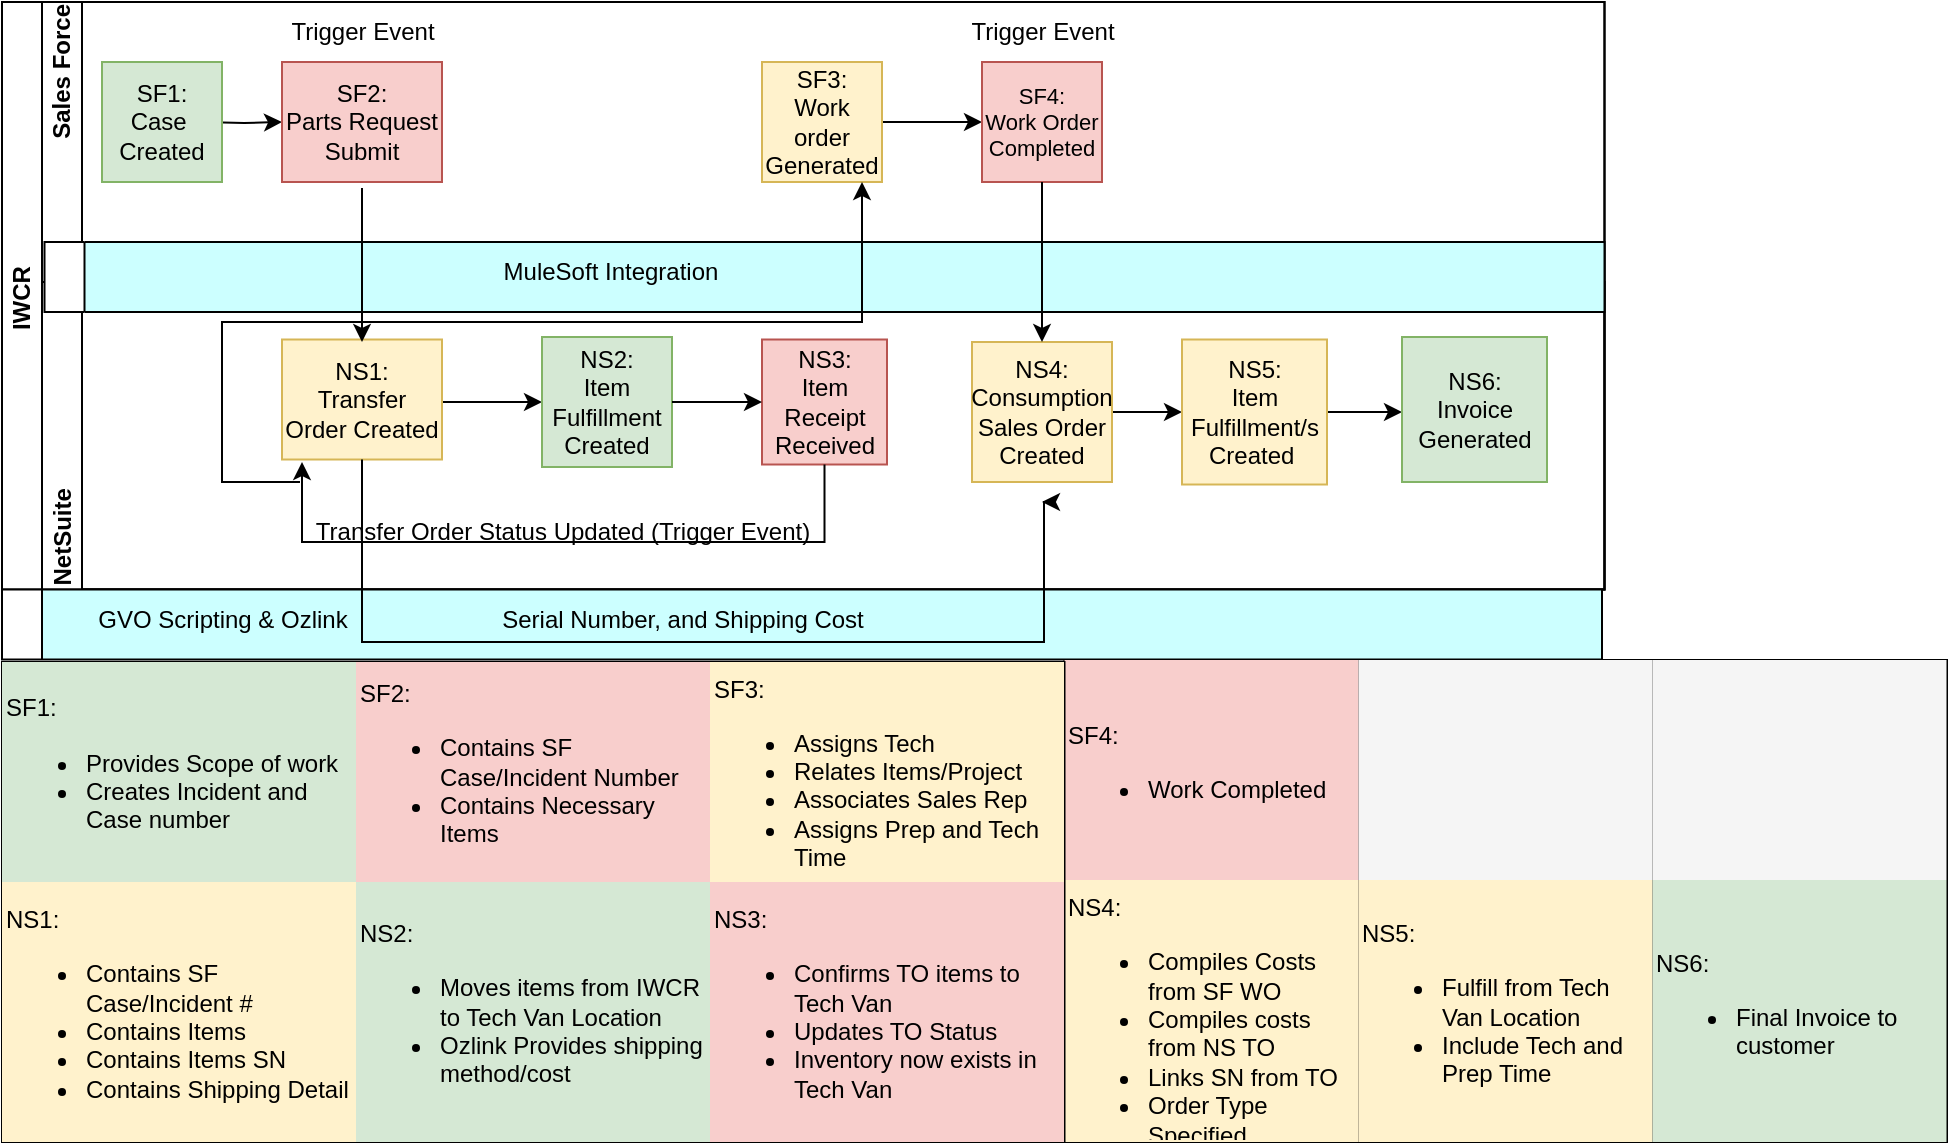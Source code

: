 <mxfile version="24.7.17">
  <diagram id="prtHgNgQTEPvFCAcTncT" name="Page-1">
    <mxGraphModel dx="1434" dy="738" grid="1" gridSize="10" guides="1" tooltips="1" connect="1" arrows="1" fold="1" page="1" pageScale="1" pageWidth="827" pageHeight="1169" math="0" shadow="0">
      <root>
        <mxCell id="0" />
        <mxCell id="1" parent="0" />
        <mxCell id="dNxyNK7c78bLwvsdeMH5-19" value="IWCR&amp;nbsp;" style="swimlane;html=1;childLayout=stackLayout;resizeParent=1;resizeParentMax=0;horizontal=0;startSize=20;horizontalStack=0;" parent="1" vertex="1">
          <mxGeometry x="120" y="110" width="801.25" height="293.75" as="geometry">
            <mxRectangle x="120" y="110" width="40" height="50" as="alternateBounds" />
          </mxGeometry>
        </mxCell>
        <mxCell id="dNxyNK7c78bLwvsdeMH5-20" value="Sales Force" style="swimlane;html=1;startSize=20;horizontal=0;align=right;" parent="dNxyNK7c78bLwvsdeMH5-19" vertex="1">
          <mxGeometry x="20" width="781.25" height="293.75" as="geometry">
            <mxRectangle x="20" width="430" height="30" as="alternateBounds" />
          </mxGeometry>
        </mxCell>
        <mxCell id="dNxyNK7c78bLwvsdeMH5-25" value="" style="edgeStyle=orthogonalEdgeStyle;rounded=0;orthogonalLoop=1;jettySize=auto;html=1;" parent="dNxyNK7c78bLwvsdeMH5-20" target="dNxyNK7c78bLwvsdeMH5-24" edge="1">
          <mxGeometry relative="1" as="geometry">
            <mxPoint x="80" y="60" as="sourcePoint" />
          </mxGeometry>
        </mxCell>
        <mxCell id="dNxyNK7c78bLwvsdeMH5-24" value="SF2:&lt;div&gt;Parts Request Submit&lt;/div&gt;" style="rounded=0;whiteSpace=wrap;html=1;fontFamily=Helvetica;fontSize=12;align=center;fillColor=#f8cecc;strokeColor=#b85450;" parent="dNxyNK7c78bLwvsdeMH5-20" vertex="1">
          <mxGeometry x="120" y="30" width="80" height="60" as="geometry" />
        </mxCell>
        <mxCell id="dNxyNK7c78bLwvsdeMH5-33" value="" style="edgeStyle=orthogonalEdgeStyle;rounded=0;orthogonalLoop=1;jettySize=auto;html=1;endArrow=classic;endFill=1;entryX=0;entryY=0.5;entryDx=0;entryDy=0;" parent="dNxyNK7c78bLwvsdeMH5-20" source="dNxyNK7c78bLwvsdeMH5-30" target="SnKN6ZXEYIArN2goFrfV-7" edge="1">
          <mxGeometry relative="1" as="geometry">
            <mxPoint x="360" y="60" as="targetPoint" />
          </mxGeometry>
        </mxCell>
        <mxCell id="SnKN6ZXEYIArN2goFrfV-10" style="edgeStyle=orthogonalEdgeStyle;rounded=0;orthogonalLoop=1;jettySize=auto;html=1;exitX=1;exitY=1;exitDx=0;exitDy=0;" parent="dNxyNK7c78bLwvsdeMH5-20" source="dNxyNK7c78bLwvsdeMH5-30" edge="1">
          <mxGeometry relative="1" as="geometry">
            <mxPoint x="420.138" y="90" as="targetPoint" />
          </mxGeometry>
        </mxCell>
        <mxCell id="dNxyNK7c78bLwvsdeMH5-30" value="SF3:&lt;div&gt;Work order Generated&lt;/div&gt;" style="rounded=0;whiteSpace=wrap;html=1;fontFamily=Helvetica;fontSize=12;align=center;fillColor=#fff2cc;strokeColor=#d6b656;" parent="dNxyNK7c78bLwvsdeMH5-20" vertex="1">
          <mxGeometry x="360" y="30" width="60" height="60" as="geometry" />
        </mxCell>
        <mxCell id="SnKN6ZXEYIArN2goFrfV-2" value="SF1:&lt;div&gt;Case&amp;nbsp;&lt;div&gt;Created&lt;/div&gt;&lt;/div&gt;" style="whiteSpace=wrap;html=1;aspect=fixed;fillColor=#d5e8d4;strokeColor=#82b366;" parent="dNxyNK7c78bLwvsdeMH5-20" vertex="1">
          <mxGeometry x="30" y="30" width="60" height="60" as="geometry" />
        </mxCell>
        <mxCell id="SnKN6ZXEYIArN2goFrfV-7" value="&lt;div style=&quot;font-size: 11px;&quot;&gt;SF4:&lt;/div&gt;&lt;div style=&quot;font-size: 11px;&quot;&gt;Work Order Completed&lt;/div&gt;" style="whiteSpace=wrap;html=1;aspect=fixed;fillColor=#f8cecc;strokeColor=#b85450;" parent="dNxyNK7c78bLwvsdeMH5-20" vertex="1">
          <mxGeometry x="470" y="30" width="60" height="60" as="geometry" />
        </mxCell>
        <mxCell id="SnKN6ZXEYIArN2goFrfV-14" value="Trigger Event" style="text;html=1;align=center;verticalAlign=middle;resizable=0;points=[];autosize=1;strokeColor=none;fillColor=none;" parent="dNxyNK7c78bLwvsdeMH5-20" vertex="1">
          <mxGeometry x="110" width="100" height="30" as="geometry" />
        </mxCell>
        <mxCell id="SnKN6ZXEYIArN2goFrfV-15" value="Trigger Event" style="text;html=1;align=center;verticalAlign=middle;resizable=0;points=[];autosize=1;strokeColor=none;fillColor=none;" parent="dNxyNK7c78bLwvsdeMH5-20" vertex="1">
          <mxGeometry x="450" width="100" height="30" as="geometry" />
        </mxCell>
        <mxCell id="dNxyNK7c78bLwvsdeMH5-21" value="NetSuite" style="swimlane;html=1;startSize=20;horizontal=0;align=left;" parent="dNxyNK7c78bLwvsdeMH5-20" vertex="1">
          <mxGeometry y="140" width="781.25" height="153.75" as="geometry">
            <mxRectangle x="20" y="30" width="430" height="30" as="alternateBounds" />
          </mxGeometry>
        </mxCell>
        <mxCell id="SnKN6ZXEYIArN2goFrfV-42" value="" style="edgeStyle=orthogonalEdgeStyle;rounded=0;orthogonalLoop=1;jettySize=auto;html=1;" parent="dNxyNK7c78bLwvsdeMH5-21" source="dNxyNK7c78bLwvsdeMH5-26" target="SnKN6ZXEYIArN2goFrfV-3" edge="1">
          <mxGeometry relative="1" as="geometry">
            <Array as="points">
              <mxPoint x="210" y="60" />
              <mxPoint x="210" y="60" />
            </Array>
          </mxGeometry>
        </mxCell>
        <mxCell id="dNxyNK7c78bLwvsdeMH5-26" value="NS1:&lt;div&gt;Transfer Order Created&lt;/div&gt;" style="rounded=0;whiteSpace=wrap;html=1;fontFamily=Helvetica;fontSize=12;align=center;fillColor=#fff2cc;strokeColor=#d6b656;" parent="dNxyNK7c78bLwvsdeMH5-21" vertex="1">
          <mxGeometry x="120" y="28.75" width="80" height="60" as="geometry" />
        </mxCell>
        <mxCell id="SnKN6ZXEYIArN2goFrfV-3" value="NS2:&lt;div&gt;Item Fulfillment Created&lt;/div&gt;" style="whiteSpace=wrap;html=1;aspect=fixed;fillColor=#d5e8d4;strokeColor=#82b366;" parent="dNxyNK7c78bLwvsdeMH5-21" vertex="1">
          <mxGeometry x="250" y="27.5" width="65" height="65" as="geometry" />
        </mxCell>
        <mxCell id="SnKN6ZXEYIArN2goFrfV-8" value="NS3:&lt;div&gt;Item Receipt Received&lt;/div&gt;" style="whiteSpace=wrap;html=1;aspect=fixed;fillColor=#f8cecc;strokeColor=#b85450;" parent="dNxyNK7c78bLwvsdeMH5-21" vertex="1">
          <mxGeometry x="360" y="28.75" width="62.5" height="62.5" as="geometry" />
        </mxCell>
        <mxCell id="SnKN6ZXEYIArN2goFrfV-19" value="" style="edgeStyle=orthogonalEdgeStyle;rounded=0;orthogonalLoop=1;jettySize=auto;html=1;entryX=0;entryY=0.5;entryDx=0;entryDy=0;" parent="dNxyNK7c78bLwvsdeMH5-21" target="SnKN6ZXEYIArN2goFrfV-17" edge="1">
          <mxGeometry relative="1" as="geometry">
            <mxPoint x="535" y="64.95" as="sourcePoint" />
            <mxPoint x="565" y="64.948" as="targetPoint" />
            <Array as="points" />
          </mxGeometry>
        </mxCell>
        <mxCell id="SnKN6ZXEYIArN2goFrfV-11" value="NS4:&lt;div&gt;Consumption Sales Order&lt;div&gt;Created&lt;/div&gt;&lt;/div&gt;" style="whiteSpace=wrap;html=1;aspect=fixed;fillColor=#fff2cc;strokeColor=#d6b656;dropTarget=0;" parent="dNxyNK7c78bLwvsdeMH5-21" vertex="1">
          <mxGeometry x="465" y="30" width="70" height="70" as="geometry" />
        </mxCell>
        <mxCell id="SnKN6ZXEYIArN2goFrfV-20" value="" style="edgeStyle=orthogonalEdgeStyle;rounded=0;orthogonalLoop=1;jettySize=auto;html=1;exitX=1;exitY=0.5;exitDx=0;exitDy=0;" parent="dNxyNK7c78bLwvsdeMH5-21" source="SnKN6ZXEYIArN2goFrfV-17" target="SnKN6ZXEYIArN2goFrfV-18" edge="1">
          <mxGeometry relative="1" as="geometry">
            <Array as="points">
              <mxPoint x="670" y="65" />
              <mxPoint x="670" y="65" />
            </Array>
          </mxGeometry>
        </mxCell>
        <mxCell id="SnKN6ZXEYIArN2goFrfV-17" value="NS5:&lt;div&gt;Item Fulfillment/s Created&amp;nbsp;&lt;/div&gt;" style="whiteSpace=wrap;html=1;aspect=fixed;fillColor=#fff2cc;strokeColor=#d6b656;" parent="dNxyNK7c78bLwvsdeMH5-21" vertex="1">
          <mxGeometry x="570" y="28.75" width="72.5" height="72.5" as="geometry" />
        </mxCell>
        <mxCell id="SnKN6ZXEYIArN2goFrfV-18" value="NS6:&lt;div&gt;Invoice&lt;div&gt;Generated&lt;/div&gt;&lt;/div&gt;" style="whiteSpace=wrap;html=1;aspect=fixed;fillColor=#d5e8d4;strokeColor=#82b366;" parent="dNxyNK7c78bLwvsdeMH5-21" vertex="1">
          <mxGeometry x="680" y="27.5" width="72.5" height="72.5" as="geometry" />
        </mxCell>
        <mxCell id="dNxyNK7c78bLwvsdeMH5-31" style="edgeStyle=orthogonalEdgeStyle;rounded=0;orthogonalLoop=1;jettySize=auto;html=1;endArrow=classic;endFill=1;entryX=0;entryY=0.5;entryDx=0;entryDy=0;exitX=1;exitY=0.5;exitDx=0;exitDy=0;" parent="dNxyNK7c78bLwvsdeMH5-21" source="SnKN6ZXEYIArN2goFrfV-3" target="SnKN6ZXEYIArN2goFrfV-8" edge="1">
          <mxGeometry relative="1" as="geometry">
            <mxPoint x="320" y="60" as="sourcePoint" />
            <Array as="points" />
          </mxGeometry>
        </mxCell>
        <mxCell id="SnKN6ZXEYIArN2goFrfV-13" value="Transfer Order Status Updated (Trigger Event)" style="text;html=1;align=center;verticalAlign=middle;resizable=0;points=[];autosize=1;strokeColor=none;fillColor=none;" parent="dNxyNK7c78bLwvsdeMH5-21" vertex="1">
          <mxGeometry x="125" y="110" width="270" height="30" as="geometry" />
        </mxCell>
        <mxCell id="SnKN6ZXEYIArN2goFrfV-22" value="" style="swimlane;html=1;startSize=20;horizontal=0;gradientColor=none;swimlaneFillColor=#CCFFFF;" parent="dNxyNK7c78bLwvsdeMH5-20" vertex="1">
          <mxGeometry x="1.25" y="120" width="780" height="35" as="geometry">
            <mxRectangle x="210" y="555" width="430" height="30" as="alternateBounds" />
          </mxGeometry>
        </mxCell>
        <mxCell id="SnKN6ZXEYIArN2goFrfV-21" value="MuleSoft Integration" style="text;html=1;align=center;verticalAlign=middle;resizable=0;points=[];autosize=1;strokeColor=none;fillColor=none;" parent="SnKN6ZXEYIArN2goFrfV-22" vertex="1">
          <mxGeometry x="217.5" width="130" height="30" as="geometry" />
        </mxCell>
        <mxCell id="SnKN6ZXEYIArN2goFrfV-12" value="" style="edgeStyle=orthogonalEdgeStyle;rounded=0;orthogonalLoop=1;jettySize=auto;html=1;" parent="dNxyNK7c78bLwvsdeMH5-20" source="SnKN6ZXEYIArN2goFrfV-7" target="SnKN6ZXEYIArN2goFrfV-11" edge="1">
          <mxGeometry relative="1" as="geometry" />
        </mxCell>
        <mxCell id="SnKN6ZXEYIArN2goFrfV-9" value="" style="edgeStyle=orthogonalEdgeStyle;rounded=0;orthogonalLoop=1;jettySize=auto;html=1;" parent="dNxyNK7c78bLwvsdeMH5-20" target="dNxyNK7c78bLwvsdeMH5-30" edge="1">
          <mxGeometry relative="1" as="geometry">
            <Array as="points">
              <mxPoint x="129" y="240" />
              <mxPoint x="90" y="240" />
              <mxPoint x="90" y="160" />
              <mxPoint x="410" y="160" />
            </Array>
            <mxPoint x="129" y="240" as="sourcePoint" />
          </mxGeometry>
        </mxCell>
        <mxCell id="SnKN6ZXEYIArN2goFrfV-4" style="edgeStyle=orthogonalEdgeStyle;rounded=0;orthogonalLoop=1;jettySize=auto;html=1;endArrow=classic;endFill=1;" parent="dNxyNK7c78bLwvsdeMH5-19" edge="1">
          <mxGeometry relative="1" as="geometry">
            <mxPoint x="180" y="93" as="sourcePoint" />
            <mxPoint x="180" y="170" as="targetPoint" />
            <Array as="points">
              <mxPoint x="180" y="147" />
            </Array>
          </mxGeometry>
        </mxCell>
        <mxCell id="SnKN6ZXEYIArN2goFrfV-34" value="" style="swimlane;html=1;startSize=20;horizontal=0;gradientColor=none;swimlaneFillColor=#CCFFFF;" parent="1" vertex="1">
          <mxGeometry x="120" y="403.75" width="800" height="35" as="geometry">
            <mxRectangle x="210" y="555" width="430" height="30" as="alternateBounds" />
          </mxGeometry>
        </mxCell>
        <mxCell id="SnKN6ZXEYIArN2goFrfV-35" value="GVO Scripting &amp;amp; Ozlink" style="text;html=1;align=center;verticalAlign=middle;resizable=0;points=[];autosize=1;strokeColor=none;fillColor=none;" parent="SnKN6ZXEYIArN2goFrfV-34" vertex="1">
          <mxGeometry x="35" width="150" height="30" as="geometry" />
        </mxCell>
        <mxCell id="SnKN6ZXEYIArN2goFrfV-38" value="Serial Number, and Shipping Cost" style="text;html=1;align=center;verticalAlign=middle;resizable=0;points=[];autosize=1;strokeColor=none;fillColor=none;" parent="SnKN6ZXEYIArN2goFrfV-34" vertex="1">
          <mxGeometry x="240" width="200" height="30" as="geometry" />
        </mxCell>
        <mxCell id="SnKN6ZXEYIArN2goFrfV-82" value="" style="shape=table;startSize=0;container=1;collapsible=0;childLayout=tableLayout;fontSize=16;points=[[0,0,0,0,0],[0,0.25,0,0,0],[0,0.5,0,0,0],[0,0.75,0,0,0],[0,1,0,0,0],[0.25,0,0,0,0],[0.25,1,0,0,0],[0.5,0,0,0,0],[0.5,1,0,0,0],[0.75,0,0,0,0],[0.75,1,0,0,0],[1,0,0,0,0],[1,0.25,0,0,0],[1,0.5,0,0,0],[1,0.75,0,0,0],[1,1,0,0,0]];" parent="1" vertex="1">
          <mxGeometry x="651.25" y="439" width="441.25" height="241" as="geometry" />
        </mxCell>
        <mxCell id="SnKN6ZXEYIArN2goFrfV-83" value="" style="shape=tableRow;horizontal=0;startSize=0;swimlaneHead=0;swimlaneBody=0;strokeColor=inherit;top=0;left=0;bottom=0;right=0;collapsible=0;dropTarget=0;fillColor=none;points=[[0,0.5],[1,0.5]];portConstraint=eastwest;fontSize=16;" parent="SnKN6ZXEYIArN2goFrfV-82" vertex="1">
          <mxGeometry width="441.25" height="110" as="geometry" />
        </mxCell>
        <mxCell id="SnKN6ZXEYIArN2goFrfV-84" value="&lt;font style=&quot;font-size: 12px;&quot;&gt;SF4:&lt;/font&gt;&lt;div style=&quot;font-size: 12px;&quot;&gt;&lt;ul&gt;&lt;li&gt;&lt;font style=&quot;font-size: 12px;&quot;&gt;Work Completed&lt;/font&gt;&lt;/li&gt;&lt;/ul&gt;&lt;/div&gt;" style="shape=partialRectangle;html=1;whiteSpace=wrap;connectable=0;strokeColor=#b85450;overflow=hidden;fillColor=#f8cecc;top=0;left=0;bottom=0;right=0;pointerEvents=1;fontSize=16;align=left;" parent="SnKN6ZXEYIArN2goFrfV-83" vertex="1">
          <mxGeometry width="147" height="110" as="geometry">
            <mxRectangle width="147" height="110" as="alternateBounds" />
          </mxGeometry>
        </mxCell>
        <mxCell id="SnKN6ZXEYIArN2goFrfV-85" value="" style="shape=partialRectangle;html=1;whiteSpace=wrap;connectable=0;overflow=hidden;fillColor=#f5f5f5;top=0;left=0;bottom=0;right=0;pointerEvents=1;fontSize=16;fontColor=#333333;strokeColor=#666666;" parent="SnKN6ZXEYIArN2goFrfV-83" vertex="1">
          <mxGeometry x="147" width="147" height="110" as="geometry">
            <mxRectangle width="147" height="110" as="alternateBounds" />
          </mxGeometry>
        </mxCell>
        <mxCell id="SnKN6ZXEYIArN2goFrfV-86" value="" style="shape=partialRectangle;html=1;whiteSpace=wrap;connectable=0;strokeColor=#666666;overflow=hidden;fillColor=#f5f5f5;top=0;left=0;bottom=0;right=0;pointerEvents=1;fontSize=16;fontColor=#333333;" parent="SnKN6ZXEYIArN2goFrfV-83" vertex="1">
          <mxGeometry x="294" width="147" height="110" as="geometry">
            <mxRectangle width="147" height="110" as="alternateBounds" />
          </mxGeometry>
        </mxCell>
        <mxCell id="SnKN6ZXEYIArN2goFrfV-87" value="" style="shape=tableRow;horizontal=0;startSize=0;swimlaneHead=0;swimlaneBody=0;strokeColor=inherit;top=0;left=0;bottom=0;right=0;collapsible=0;dropTarget=0;fillColor=none;points=[[0,0.5],[1,0.5]];portConstraint=eastwest;fontSize=16;" parent="SnKN6ZXEYIArN2goFrfV-82" vertex="1">
          <mxGeometry y="110" width="441.25" height="131" as="geometry" />
        </mxCell>
        <mxCell id="SnKN6ZXEYIArN2goFrfV-88" value="&lt;font style=&quot;font-size: 12px;&quot;&gt;NS4:&lt;/font&gt;&lt;div style=&quot;font-size: 12px;&quot;&gt;&lt;ul&gt;&lt;li&gt;Compiles Costs from SF WO&lt;/li&gt;&lt;li&gt;Compiles costs from NS TO&lt;/li&gt;&lt;li&gt;Links SN from TO&lt;/li&gt;&lt;li&gt;Order Type Specified&lt;/li&gt;&lt;/ul&gt;&lt;/div&gt;" style="shape=partialRectangle;html=1;whiteSpace=wrap;connectable=0;strokeColor=#d6b656;overflow=hidden;fillColor=#fff2cc;top=0;left=0;bottom=0;right=0;pointerEvents=1;fontSize=16;align=left;" parent="SnKN6ZXEYIArN2goFrfV-87" vertex="1">
          <mxGeometry width="147" height="131" as="geometry">
            <mxRectangle width="147" height="131" as="alternateBounds" />
          </mxGeometry>
        </mxCell>
        <mxCell id="SnKN6ZXEYIArN2goFrfV-89" value="&lt;font style=&quot;font-size: 12px;&quot;&gt;NS5:&lt;/font&gt;&lt;div style=&quot;font-size: 12px;&quot;&gt;&lt;ul&gt;&lt;li&gt;&lt;font style=&quot;font-size: 12px;&quot;&gt;Fulfill from Tech Van Location&lt;/font&gt;&lt;/li&gt;&lt;li&gt;&lt;font style=&quot;font-size: 12px;&quot;&gt;Include Tech and Prep Time&lt;/font&gt;&lt;/li&gt;&lt;/ul&gt;&lt;/div&gt;" style="shape=partialRectangle;html=1;whiteSpace=wrap;connectable=0;strokeColor=#d6b656;overflow=hidden;fillColor=#fff2cc;top=0;left=0;bottom=0;right=0;pointerEvents=1;fontSize=16;align=left;" parent="SnKN6ZXEYIArN2goFrfV-87" vertex="1">
          <mxGeometry x="147" width="147" height="131" as="geometry">
            <mxRectangle width="147" height="131" as="alternateBounds" />
          </mxGeometry>
        </mxCell>
        <mxCell id="SnKN6ZXEYIArN2goFrfV-90" value="&lt;font style=&quot;font-size: 12px;&quot;&gt;NS6:&lt;/font&gt;&lt;div style=&quot;font-size: 12px;&quot;&gt;&lt;ul&gt;&lt;li&gt;&lt;font style=&quot;font-size: 12px;&quot;&gt;Final Invoice to customer&lt;/font&gt;&lt;/li&gt;&lt;/ul&gt;&lt;/div&gt;" style="shape=partialRectangle;html=1;whiteSpace=wrap;connectable=0;strokeColor=#82b366;overflow=hidden;fillColor=#d5e8d4;top=0;left=0;bottom=0;right=0;pointerEvents=1;fontSize=16;align=left;" parent="SnKN6ZXEYIArN2goFrfV-87" vertex="1">
          <mxGeometry x="294" width="147" height="131" as="geometry">
            <mxRectangle width="147" height="131" as="alternateBounds" />
          </mxGeometry>
        </mxCell>
        <mxCell id="SnKN6ZXEYIArN2goFrfV-47" value="" style="shape=table;startSize=0;container=1;collapsible=0;childLayout=tableLayout;fontSize=16;points=[[0,0,0,0,0],[0,0.25,0,0,0],[0,0.5,0,0,0],[0,0.75,0,0,0],[0,1,0,0,0],[0.25,0,0,0,0],[0.25,1,0,0,0],[0.5,0,0,0,0],[0.5,1,0,0,0],[0.75,0,0,0,0],[0.75,1,0,0,0],[1,0,0,0,0],[1,0.25,0,0,0],[1,0.5,0,0,0],[1,0.75,0,0,0],[1,1,0,0,0]];" parent="1" vertex="1">
          <mxGeometry x="120" y="440" width="531.25" height="240" as="geometry" />
        </mxCell>
        <mxCell id="SnKN6ZXEYIArN2goFrfV-48" value="" style="shape=tableRow;horizontal=0;startSize=0;swimlaneHead=0;swimlaneBody=0;strokeColor=inherit;top=0;left=0;bottom=0;right=0;collapsible=0;dropTarget=0;fillColor=none;points=[[0,0.5],[1,0.5]];portConstraint=eastwest;fontSize=16;" parent="SnKN6ZXEYIArN2goFrfV-47" vertex="1">
          <mxGeometry width="531.25" height="110" as="geometry" />
        </mxCell>
        <mxCell id="SnKN6ZXEYIArN2goFrfV-49" value="&lt;font style=&quot;font-size: 12px;&quot;&gt;SF1:&lt;/font&gt;&lt;div style=&quot;font-size: 12px;&quot;&gt;&lt;ul&gt;&lt;li&gt;Provides Scope of work&lt;/li&gt;&lt;li&gt;Creates Incident and Case number&lt;/li&gt;&lt;/ul&gt;&lt;/div&gt;" style="shape=partialRectangle;html=1;whiteSpace=wrap;connectable=0;strokeColor=#82b366;overflow=hidden;fillColor=#d5e8d4;top=0;left=0;bottom=0;right=0;pointerEvents=1;fontSize=16;align=left;" parent="SnKN6ZXEYIArN2goFrfV-48" vertex="1">
          <mxGeometry width="177" height="110" as="geometry">
            <mxRectangle width="177" height="110" as="alternateBounds" />
          </mxGeometry>
        </mxCell>
        <mxCell id="SnKN6ZXEYIArN2goFrfV-50" value="&lt;font style=&quot;font-size: 12px;&quot;&gt;SF2:&lt;/font&gt;&lt;div style=&quot;font-size: 12px;&quot;&gt;&lt;ul&gt;&lt;li&gt;&lt;font style=&quot;font-size: 12px;&quot;&gt;Contains SF Case/Incident Number&lt;/font&gt;&lt;/li&gt;&lt;li&gt;&lt;font style=&quot;font-size: 12px;&quot;&gt;Contains Necessary Items&lt;/font&gt;&lt;/li&gt;&lt;/ul&gt;&lt;/div&gt;" style="shape=partialRectangle;html=1;whiteSpace=wrap;connectable=0;strokeColor=#b85450;overflow=hidden;fillColor=#f8cecc;top=0;left=0;bottom=0;right=0;pointerEvents=1;fontSize=16;align=left;" parent="SnKN6ZXEYIArN2goFrfV-48" vertex="1">
          <mxGeometry x="177" width="177" height="110" as="geometry">
            <mxRectangle width="177" height="110" as="alternateBounds" />
          </mxGeometry>
        </mxCell>
        <mxCell id="SnKN6ZXEYIArN2goFrfV-51" value="&lt;font style=&quot;font-size: 12px;&quot;&gt;SF3:&lt;/font&gt;&lt;div style=&quot;font-size: 12px;&quot;&gt;&lt;ul&gt;&lt;li&gt;&lt;font style=&quot;font-size: 12px;&quot;&gt;Assigns Tech&lt;/font&gt;&lt;/li&gt;&lt;li&gt;&lt;font style=&quot;font-size: 12px;&quot;&gt;Relates Items/Project&lt;/font&gt;&lt;/li&gt;&lt;li&gt;&lt;font style=&quot;font-size: 12px;&quot;&gt;Associates Sales Rep&lt;/font&gt;&lt;/li&gt;&lt;li&gt;&lt;font style=&quot;font-size: 12px;&quot;&gt;Assigns Prep and Tech Time&lt;/font&gt;&lt;/li&gt;&lt;/ul&gt;&lt;/div&gt;" style="shape=partialRectangle;html=1;whiteSpace=wrap;connectable=0;strokeColor=#d6b656;overflow=hidden;fillColor=#fff2cc;top=0;left=0;bottom=0;right=0;pointerEvents=1;fontSize=16;align=left;" parent="SnKN6ZXEYIArN2goFrfV-48" vertex="1">
          <mxGeometry x="354" width="177" height="110" as="geometry">
            <mxRectangle width="177" height="110" as="alternateBounds" />
          </mxGeometry>
        </mxCell>
        <mxCell id="SnKN6ZXEYIArN2goFrfV-52" value="" style="shape=tableRow;horizontal=0;startSize=0;swimlaneHead=0;swimlaneBody=0;strokeColor=inherit;top=0;left=0;bottom=0;right=0;collapsible=0;dropTarget=0;fillColor=none;points=[[0,0.5],[1,0.5]];portConstraint=eastwest;fontSize=16;" parent="SnKN6ZXEYIArN2goFrfV-47" vertex="1">
          <mxGeometry y="110" width="531.25" height="130" as="geometry" />
        </mxCell>
        <mxCell id="SnKN6ZXEYIArN2goFrfV-53" value="&lt;font style=&quot;font-size: 12px;&quot;&gt;NS1:&lt;/font&gt;&lt;div style=&quot;font-size: 12px;&quot;&gt;&lt;ul style=&quot;&quot;&gt;&lt;li style=&quot;&quot;&gt;&lt;font style=&quot;font-size: 12px;&quot;&gt;Contains SF Case/Incident #&lt;/font&gt;&lt;/li&gt;&lt;li style=&quot;&quot;&gt;&lt;font style=&quot;font-size: 12px;&quot;&gt;Contains Items&lt;/font&gt;&lt;/li&gt;&lt;li style=&quot;&quot;&gt;&lt;font style=&quot;font-size: 12px;&quot;&gt;Contains Items SN&lt;/font&gt;&lt;/li&gt;&lt;li style=&quot;&quot;&gt;&lt;font style=&quot;font-size: 12px;&quot;&gt;Contains Shipping Detail&lt;/font&gt;&lt;/li&gt;&lt;/ul&gt;&lt;/div&gt;" style="shape=partialRectangle;html=1;whiteSpace=wrap;connectable=0;strokeColor=#d6b656;overflow=hidden;fillColor=#fff2cc;top=0;left=0;bottom=0;right=0;pointerEvents=1;fontSize=16;align=left;" parent="SnKN6ZXEYIArN2goFrfV-52" vertex="1">
          <mxGeometry width="177" height="130" as="geometry">
            <mxRectangle width="177" height="130" as="alternateBounds" />
          </mxGeometry>
        </mxCell>
        <mxCell id="SnKN6ZXEYIArN2goFrfV-54" value="&lt;font style=&quot;font-size: 12px;&quot;&gt;NS2:&lt;/font&gt;&lt;div style=&quot;font-size: 12px;&quot;&gt;&lt;ul&gt;&lt;li&gt;&lt;font style=&quot;font-size: 12px;&quot;&gt;Moves items from IWCR to Tech Van Location&lt;/font&gt;&lt;/li&gt;&lt;li&gt;&lt;font style=&quot;font-size: 12px;&quot;&gt;Ozlink Provides shipping method/cost&lt;/font&gt;&lt;/li&gt;&lt;/ul&gt;&lt;/div&gt;" style="shape=partialRectangle;html=1;whiteSpace=wrap;connectable=0;strokeColor=#82b366;overflow=hidden;fillColor=#d5e8d4;top=0;left=0;bottom=0;right=0;pointerEvents=1;fontSize=16;align=left;" parent="SnKN6ZXEYIArN2goFrfV-52" vertex="1">
          <mxGeometry x="177" width="177" height="130" as="geometry">
            <mxRectangle width="177" height="130" as="alternateBounds" />
          </mxGeometry>
        </mxCell>
        <mxCell id="SnKN6ZXEYIArN2goFrfV-55" value="&lt;font style=&quot;font-size: 12px;&quot;&gt;NS3:&lt;/font&gt;&lt;div style=&quot;font-size: 12px;&quot;&gt;&lt;ul&gt;&lt;li&gt;Confirms TO items to Tech Van&lt;/li&gt;&lt;li&gt;Updates TO Status&lt;/li&gt;&lt;li&gt;Inventory now exists in Tech Van&lt;/li&gt;&lt;/ul&gt;&lt;/div&gt;" style="shape=partialRectangle;html=1;whiteSpace=wrap;connectable=0;strokeColor=#b85450;overflow=hidden;fillColor=#f8cecc;top=0;left=0;bottom=0;right=0;pointerEvents=1;fontSize=16;align=left;" parent="SnKN6ZXEYIArN2goFrfV-52" vertex="1">
          <mxGeometry x="354" width="177" height="130" as="geometry">
            <mxRectangle width="177" height="130" as="alternateBounds" />
          </mxGeometry>
        </mxCell>
        <mxCell id="XuMH0xvVAwIogkRvEUKZ-2" value="" style="edgeStyle=orthogonalEdgeStyle;rounded=0;orthogonalLoop=1;jettySize=auto;html=1;" parent="1" source="dNxyNK7c78bLwvsdeMH5-26" edge="1">
          <mxGeometry relative="1" as="geometry">
            <mxPoint x="640" y="360" as="targetPoint" />
            <Array as="points">
              <mxPoint x="300" y="430" />
              <mxPoint x="641" y="430" />
            </Array>
          </mxGeometry>
        </mxCell>
        <mxCell id="XuMH0xvVAwIogkRvEUKZ-3" value="" style="edgeStyle=orthogonalEdgeStyle;rounded=0;orthogonalLoop=1;jettySize=auto;html=1;" parent="1" source="SnKN6ZXEYIArN2goFrfV-8" edge="1">
          <mxGeometry relative="1" as="geometry">
            <mxPoint x="270" y="340" as="targetPoint" />
            <Array as="points">
              <mxPoint x="531" y="380" />
              <mxPoint x="270" y="380" />
              <mxPoint x="270" y="340" />
            </Array>
          </mxGeometry>
        </mxCell>
      </root>
    </mxGraphModel>
  </diagram>
</mxfile>
